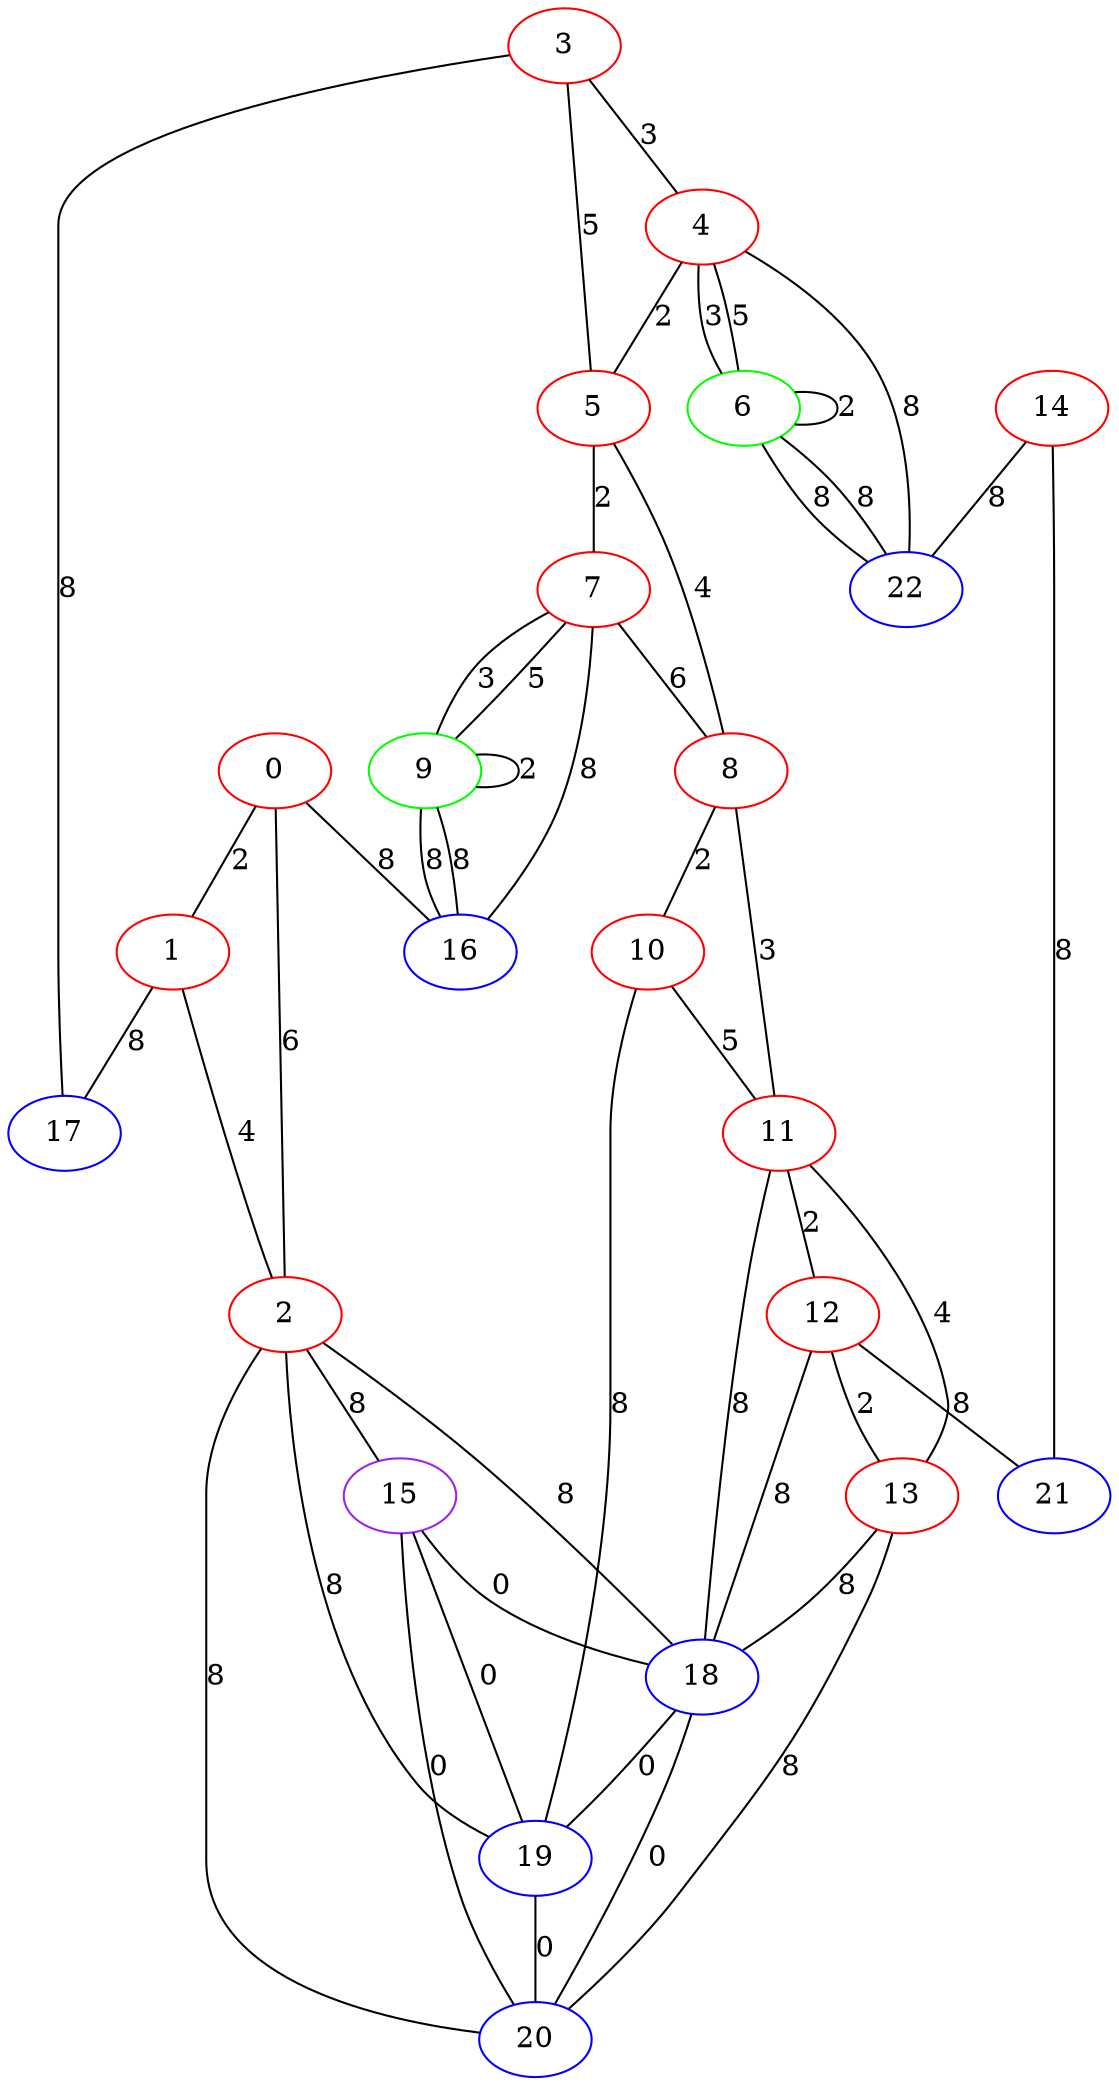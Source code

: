 graph "" {
0 [color=red, weight=1];
1 [color=red, weight=1];
2 [color=red, weight=1];
3 [color=red, weight=1];
4 [color=red, weight=1];
5 [color=red, weight=1];
6 [color=green, weight=2];
7 [color=red, weight=1];
8 [color=red, weight=1];
9 [color=green, weight=2];
10 [color=red, weight=1];
11 [color=red, weight=1];
12 [color=red, weight=1];
13 [color=red, weight=1];
14 [color=red, weight=1];
15 [color=purple, weight=4];
16 [color=blue, weight=3];
17 [color=blue, weight=3];
18 [color=blue, weight=3];
19 [color=blue, weight=3];
20 [color=blue, weight=3];
21 [color=blue, weight=3];
22 [color=blue, weight=3];
0 -- 16  [key=0, label=8];
0 -- 1  [key=0, label=2];
0 -- 2  [key=0, label=6];
1 -- 17  [key=0, label=8];
1 -- 2  [key=0, label=4];
2 -- 15  [key=0, label=8];
2 -- 18  [key=0, label=8];
2 -- 19  [key=0, label=8];
2 -- 20  [key=0, label=8];
3 -- 17  [key=0, label=8];
3 -- 4  [key=0, label=3];
3 -- 5  [key=0, label=5];
4 -- 22  [key=0, label=8];
4 -- 5  [key=0, label=2];
4 -- 6  [key=0, label=3];
4 -- 6  [key=1, label=5];
5 -- 8  [key=0, label=4];
5 -- 7  [key=0, label=2];
6 -- 22  [key=0, label=8];
6 -- 22  [key=1, label=8];
6 -- 6  [key=0, label=2];
7 -- 8  [key=0, label=6];
7 -- 9  [key=0, label=3];
7 -- 9  [key=1, label=5];
7 -- 16  [key=0, label=8];
8 -- 10  [key=0, label=2];
8 -- 11  [key=0, label=3];
9 -- 16  [key=0, label=8];
9 -- 16  [key=1, label=8];
9 -- 9  [key=0, label=2];
10 -- 19  [key=0, label=8];
10 -- 11  [key=0, label=5];
11 -- 18  [key=0, label=8];
11 -- 12  [key=0, label=2];
11 -- 13  [key=0, label=4];
12 -- 18  [key=0, label=8];
12 -- 13  [key=0, label=2];
12 -- 21  [key=0, label=8];
13 -- 20  [key=0, label=8];
13 -- 18  [key=0, label=8];
14 -- 21  [key=0, label=8];
14 -- 22  [key=0, label=8];
15 -- 18  [key=0, label=0];
15 -- 19  [key=0, label=0];
15 -- 20  [key=0, label=0];
18 -- 19  [key=0, label=0];
18 -- 20  [key=0, label=0];
19 -- 20  [key=0, label=0];
}
